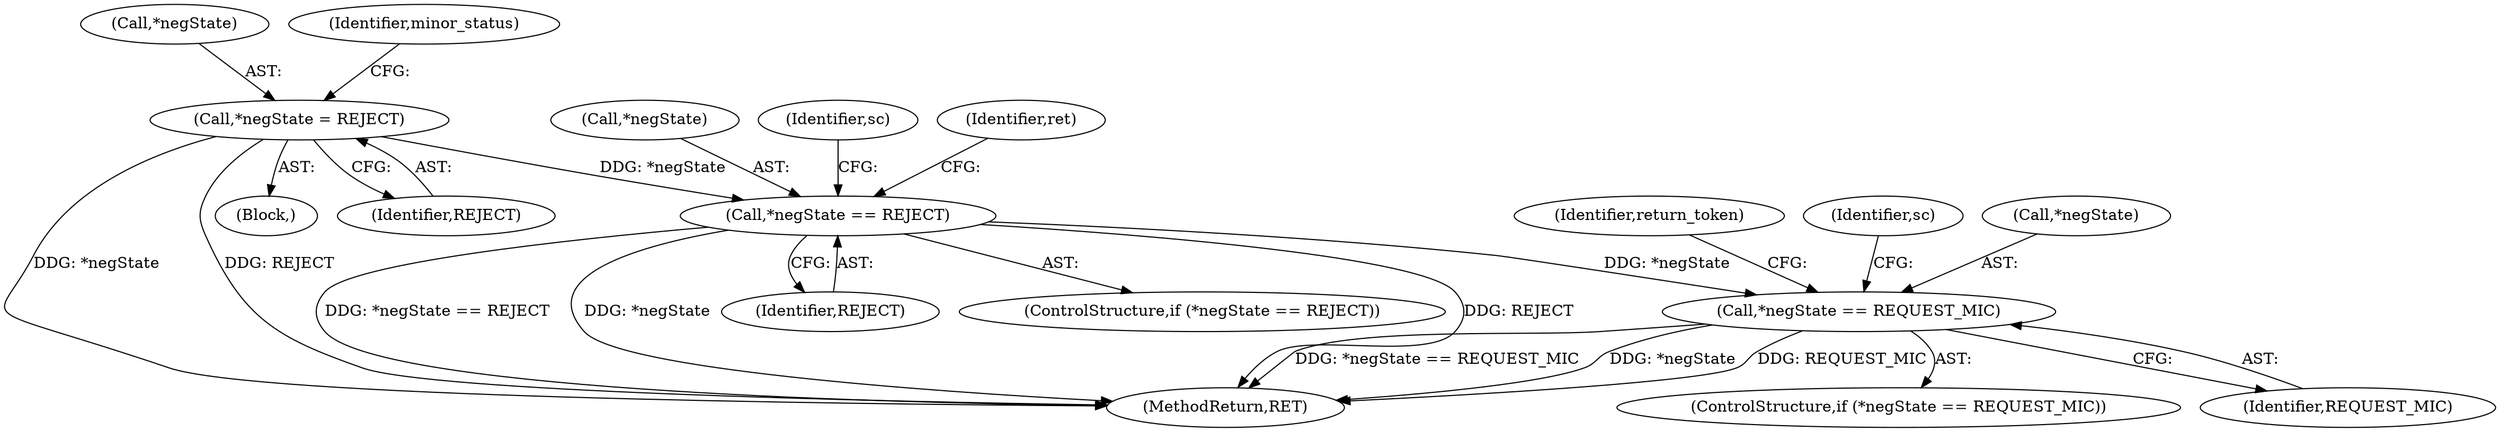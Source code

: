 digraph "0_krb5_b51b33f2bc5d1497ddf5bd107f791c101695000d_0@pointer" {
"1000281" [label="(Call,*negState == REQUEST_MIC)"];
"1000203" [label="(Call,*negState == REJECT)"];
"1000151" [label="(Call,*negState = REJECT)"];
"1000151" [label="(Call,*negState = REJECT)"];
"1000206" [label="(Identifier,REJECT)"];
"1000152" [label="(Call,*negState)"];
"1000292" [label="(Identifier,return_token)"];
"1000280" [label="(ControlStructure,if (*negState == REQUEST_MIC))"];
"1000203" [label="(Call,*negState == REJECT)"];
"1000204" [label="(Call,*negState)"];
"1000213" [label="(Identifier,sc)"];
"1000110" [label="(Block,)"];
"1000287" [label="(Identifier,sc)"];
"1000284" [label="(Identifier,REQUEST_MIC)"];
"1000209" [label="(Identifier,ret)"];
"1000157" [label="(Identifier,minor_status)"];
"1000154" [label="(Identifier,REJECT)"];
"1000281" [label="(Call,*negState == REQUEST_MIC)"];
"1000202" [label="(ControlStructure,if (*negState == REJECT))"];
"1000332" [label="(MethodReturn,RET)"];
"1000282" [label="(Call,*negState)"];
"1000281" -> "1000280"  [label="AST: "];
"1000281" -> "1000284"  [label="CFG: "];
"1000282" -> "1000281"  [label="AST: "];
"1000284" -> "1000281"  [label="AST: "];
"1000287" -> "1000281"  [label="CFG: "];
"1000292" -> "1000281"  [label="CFG: "];
"1000281" -> "1000332"  [label="DDG: *negState"];
"1000281" -> "1000332"  [label="DDG: REQUEST_MIC"];
"1000281" -> "1000332"  [label="DDG: *negState == REQUEST_MIC"];
"1000203" -> "1000281"  [label="DDG: *negState"];
"1000203" -> "1000202"  [label="AST: "];
"1000203" -> "1000206"  [label="CFG: "];
"1000204" -> "1000203"  [label="AST: "];
"1000206" -> "1000203"  [label="AST: "];
"1000209" -> "1000203"  [label="CFG: "];
"1000213" -> "1000203"  [label="CFG: "];
"1000203" -> "1000332"  [label="DDG: REJECT"];
"1000203" -> "1000332"  [label="DDG: *negState == REJECT"];
"1000203" -> "1000332"  [label="DDG: *negState"];
"1000151" -> "1000203"  [label="DDG: *negState"];
"1000151" -> "1000110"  [label="AST: "];
"1000151" -> "1000154"  [label="CFG: "];
"1000152" -> "1000151"  [label="AST: "];
"1000154" -> "1000151"  [label="AST: "];
"1000157" -> "1000151"  [label="CFG: "];
"1000151" -> "1000332"  [label="DDG: *negState"];
"1000151" -> "1000332"  [label="DDG: REJECT"];
}
